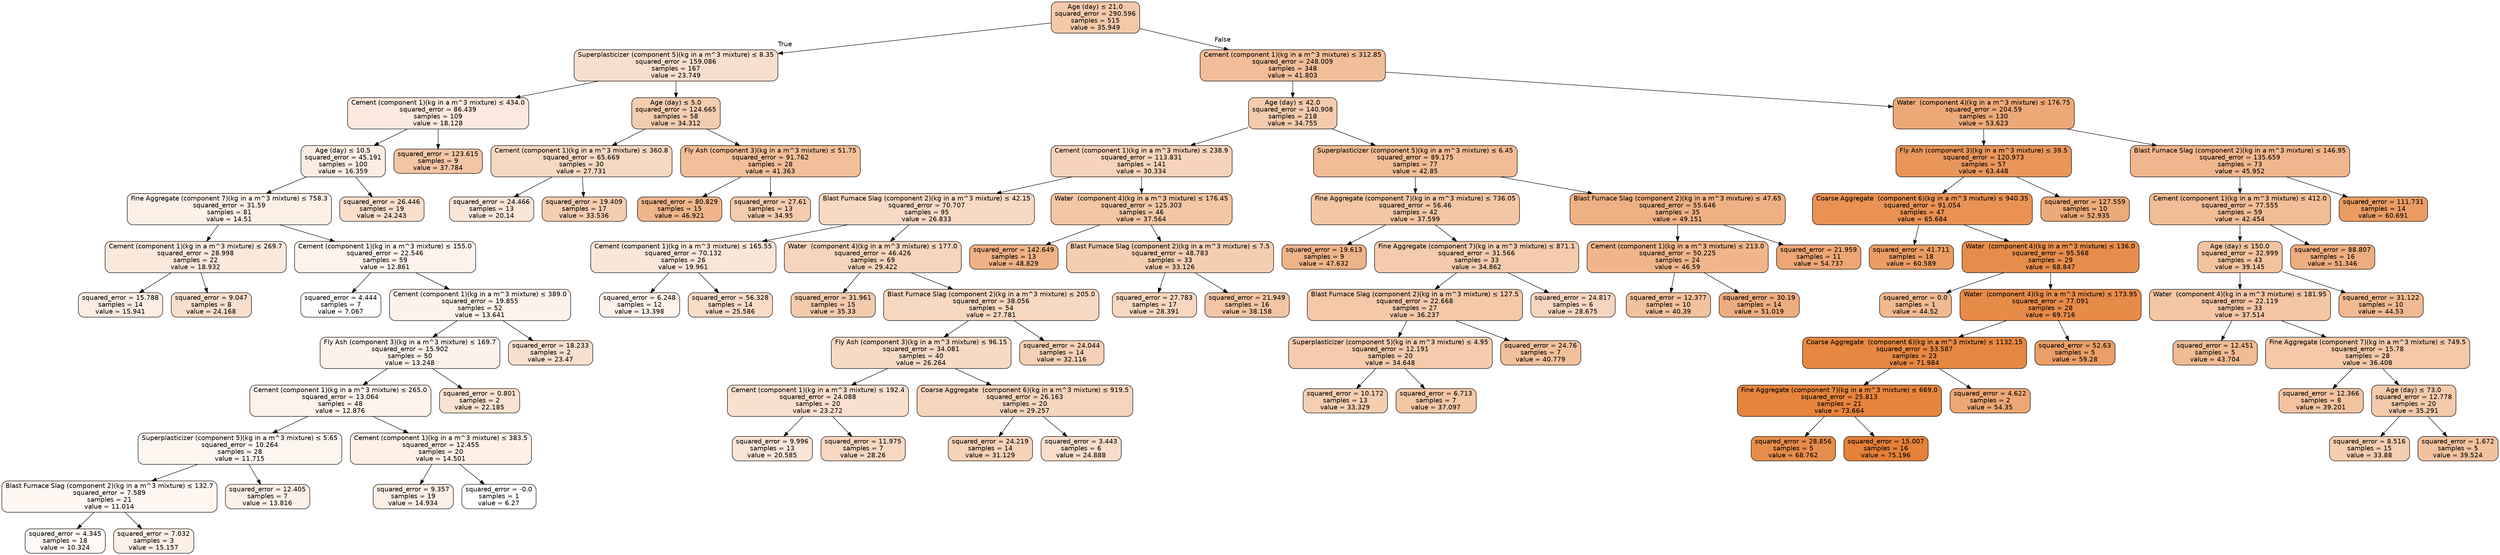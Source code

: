 digraph Tree {
node [shape=box, style="filled, rounded", color="black", fontname="helvetica"] ;
edge [fontname="helvetica"] ;
0 [label=<Age (day) &le; 21.0<br/>squared_error = 290.596<br/>samples = 515<br/>value = 35.949>, fillcolor="#f4c9aa"] ;
1 [label=<Superplasticizer (component 5)(kg in a m^3 mixture) &le; 8.35<br/>squared_error = 159.086<br/>samples = 167<br/>value = 23.749>, fillcolor="#f8dfcd"] ;
0 -> 1 [labeldistance=2.5, labelangle=45, headlabel="True"] ;
2 [label=<Cement (component 1)(kg in a m^3 mixture) &le; 434.0<br/>squared_error = 86.439<br/>samples = 109<br/>value = 18.128>, fillcolor="#fbe9dd"] ;
1 -> 2 ;
3 [label=<Age (day) &le; 10.5<br/>squared_error = 45.191<br/>samples = 100<br/>value = 16.359>, fillcolor="#fbede2"] ;
2 -> 3 ;
4 [label=<Fine Aggregate (component 7)(kg in a m^3 mixture) &le; 758.3<br/>squared_error = 31.59<br/>samples = 81<br/>value = 14.51>, fillcolor="#fcf0e7"] ;
3 -> 4 ;
5 [label=<Cement (component 1)(kg in a m^3 mixture) &le; 269.7<br/>squared_error = 28.998<br/>samples = 22<br/>value = 18.932>, fillcolor="#fae8db"] ;
4 -> 5 ;
6 [label=<squared_error = 15.788<br/>samples = 14<br/>value = 15.941>, fillcolor="#fbede3"] ;
5 -> 6 ;
7 [label=<squared_error = 9.047<br/>samples = 8<br/>value = 24.168>, fillcolor="#f8decc"] ;
5 -> 7 ;
8 [label=<Cement (component 1)(kg in a m^3 mixture) &le; 155.0<br/>squared_error = 22.546<br/>samples = 59<br/>value = 12.861>, fillcolor="#fdf3ec"] ;
4 -> 8 ;
9 [label=<squared_error = 4.444<br/>samples = 7<br/>value = 7.067>, fillcolor="#fffefd"] ;
8 -> 9 ;
10 [label=<Cement (component 1)(kg in a m^3 mixture) &le; 389.0<br/>squared_error = 19.855<br/>samples = 52<br/>value = 13.641>, fillcolor="#fcf2ea"] ;
8 -> 10 ;
11 [label=<Fly Ash (component 3)(kg in a m^3 mixture) &le; 169.7<br/>squared_error = 15.902<br/>samples = 50<br/>value = 13.248>, fillcolor="#fcf2eb"] ;
10 -> 11 ;
12 [label=<Cement (component 1)(kg in a m^3 mixture) &le; 265.0<br/>squared_error = 13.064<br/>samples = 48<br/>value = 12.876>, fillcolor="#fdf3ec"] ;
11 -> 12 ;
13 [label=<Superplasticizer (component 5)(kg in a m^3 mixture) &le; 5.65<br/>squared_error = 10.264<br/>samples = 28<br/>value = 11.715>, fillcolor="#fdf5ef"] ;
12 -> 13 ;
14 [label=<Blast Furnace Slag (component 2)(kg in a m^3 mixture) &le; 132.7<br/>squared_error = 7.589<br/>samples = 21<br/>value = 11.014>, fillcolor="#fdf6f1"] ;
13 -> 14 ;
15 [label=<squared_error = 4.345<br/>samples = 18<br/>value = 10.324>, fillcolor="#fdf8f3"] ;
14 -> 15 ;
16 [label=<squared_error = 7.032<br/>samples = 3<br/>value = 15.157>, fillcolor="#fcefe5"] ;
14 -> 16 ;
17 [label=<squared_error = 12.405<br/>samples = 7<br/>value = 13.816>, fillcolor="#fcf1e9"] ;
13 -> 17 ;
18 [label=<Cement (component 1)(kg in a m^3 mixture) &le; 383.5<br/>squared_error = 12.455<br/>samples = 20<br/>value = 14.501>, fillcolor="#fcf0e7"] ;
12 -> 18 ;
19 [label=<squared_error = 9.357<br/>samples = 19<br/>value = 14.934>, fillcolor="#fcefe6"] ;
18 -> 19 ;
20 [label=<squared_error = -0.0<br/>samples = 1<br/>value = 6.27>, fillcolor="#ffffff"] ;
18 -> 20 ;
21 [label=<squared_error = 0.801<br/>samples = 2<br/>value = 22.185>, fillcolor="#f9e2d1"] ;
11 -> 21 ;
22 [label=<squared_error = 18.233<br/>samples = 2<br/>value = 23.47>, fillcolor="#f9e0ce"] ;
10 -> 22 ;
23 [label=<squared_error = 26.446<br/>samples = 19<br/>value = 24.243>, fillcolor="#f8decb"] ;
3 -> 23 ;
24 [label=<squared_error = 123.615<br/>samples = 9<br/>value = 37.784>, fillcolor="#f3c5a4"] ;
2 -> 24 ;
25 [label=<Age (day) &le; 5.0<br/>squared_error = 124.665<br/>samples = 58<br/>value = 34.312>, fillcolor="#f4ccae"] ;
1 -> 25 ;
26 [label=<Cement (component 1)(kg in a m^3 mixture) &le; 360.8<br/>squared_error = 65.669<br/>samples = 30<br/>value = 27.731>, fillcolor="#f7d8c1"] ;
25 -> 26 ;
27 [label=<squared_error = 24.466<br/>samples = 13<br/>value = 20.14>, fillcolor="#fae6d7"] ;
26 -> 27 ;
28 [label=<squared_error = 19.409<br/>samples = 17<br/>value = 33.536>, fillcolor="#f5cdb1"] ;
26 -> 28 ;
29 [label=<Fly Ash (component 3)(kg in a m^3 mixture) &le; 51.75<br/>squared_error = 91.762<br/>samples = 28<br/>value = 41.363>, fillcolor="#f2bf9a"] ;
25 -> 29 ;
30 [label=<squared_error = 80.829<br/>samples = 15<br/>value = 46.921>, fillcolor="#f0b58a"] ;
29 -> 30 ;
31 [label=<squared_error = 27.61<br/>samples = 13<br/>value = 34.95>, fillcolor="#f4cbad"] ;
29 -> 31 ;
32 [label=<Cement (component 1)(kg in a m^3 mixture) &le; 312.85<br/>squared_error = 248.009<br/>samples = 348<br/>value = 41.803>, fillcolor="#f2be99"] ;
0 -> 32 [labeldistance=2.5, labelangle=-45, headlabel="False"] ;
33 [label=<Age (day) &le; 42.0<br/>squared_error = 140.908<br/>samples = 218<br/>value = 34.755>, fillcolor="#f4cbad"] ;
32 -> 33 ;
34 [label=<Cement (component 1)(kg in a m^3 mixture) &le; 238.9<br/>squared_error = 113.831<br/>samples = 141<br/>value = 30.334>, fillcolor="#f6d3ba"] ;
33 -> 34 ;
35 [label=<Blast Furnace Slag (component 2)(kg in a m^3 mixture) &le; 42.15<br/>squared_error = 70.707<br/>samples = 95<br/>value = 26.833>, fillcolor="#f7d9c4"] ;
34 -> 35 ;
36 [label=<Cement (component 1)(kg in a m^3 mixture) &le; 165.55<br/>squared_error = 70.132<br/>samples = 26<br/>value = 19.961>, fillcolor="#fae6d8"] ;
35 -> 36 ;
37 [label=<squared_error = 6.248<br/>samples = 12<br/>value = 13.398>, fillcolor="#fcf2eb"] ;
36 -> 37 ;
38 [label=<squared_error = 56.328<br/>samples = 14<br/>value = 25.586>, fillcolor="#f8dcc8"] ;
36 -> 38 ;
39 [label=<Water  (component 4)(kg in a m^3 mixture) &le; 177.0<br/>squared_error = 46.426<br/>samples = 69<br/>value = 29.422>, fillcolor="#f6d5bc"] ;
35 -> 39 ;
40 [label=<squared_error = 31.961<br/>samples = 15<br/>value = 35.33>, fillcolor="#f4caac"] ;
39 -> 40 ;
41 [label=<Blast Furnace Slag (component 2)(kg in a m^3 mixture) &le; 205.0<br/>squared_error = 38.056<br/>samples = 54<br/>value = 27.781>, fillcolor="#f7d8c1"] ;
39 -> 41 ;
42 [label=<Fly Ash (component 3)(kg in a m^3 mixture) &le; 96.15<br/>squared_error = 34.081<br/>samples = 40<br/>value = 26.264>, fillcolor="#f7dac6"] ;
41 -> 42 ;
43 [label=<Cement (component 1)(kg in a m^3 mixture) &le; 192.4<br/>squared_error = 24.088<br/>samples = 20<br/>value = 23.272>, fillcolor="#f9e0ce"] ;
42 -> 43 ;
44 [label=<squared_error = 9.996<br/>samples = 13<br/>value = 20.585>, fillcolor="#fae5d6"] ;
43 -> 44 ;
45 [label=<squared_error = 11.975<br/>samples = 7<br/>value = 28.26>, fillcolor="#f7d7c0"] ;
43 -> 45 ;
46 [label=<Coarse Aggregate  (component 6)(kg in a m^3 mixture) &le; 919.5<br/>squared_error = 26.163<br/>samples = 20<br/>value = 29.257>, fillcolor="#f6d5bd"] ;
42 -> 46 ;
47 [label=<squared_error = 24.219<br/>samples = 14<br/>value = 31.129>, fillcolor="#f6d2b8"] ;
46 -> 47 ;
48 [label=<squared_error = 3.443<br/>samples = 6<br/>value = 24.888>, fillcolor="#f8ddca"] ;
46 -> 48 ;
49 [label=<squared_error = 24.044<br/>samples = 14<br/>value = 32.116>, fillcolor="#f5d0b5"] ;
41 -> 49 ;
50 [label=<Water  (component 4)(kg in a m^3 mixture) &le; 176.45<br/>squared_error = 125.303<br/>samples = 46<br/>value = 37.564>, fillcolor="#f3c6a5"] ;
34 -> 50 ;
51 [label=<squared_error = 142.649<br/>samples = 13<br/>value = 48.829>, fillcolor="#efb185"] ;
50 -> 51 ;
52 [label=<Blast Furnace Slag (component 2)(kg in a m^3 mixture) &le; 7.5<br/>squared_error = 48.783<br/>samples = 33<br/>value = 33.126>, fillcolor="#f5ceb2"] ;
50 -> 52 ;
53 [label=<squared_error = 27.783<br/>samples = 17<br/>value = 28.391>, fillcolor="#f7d7bf"] ;
52 -> 53 ;
54 [label=<squared_error = 21.949<br/>samples = 16<br/>value = 38.158>, fillcolor="#f3c5a3"] ;
52 -> 54 ;
55 [label=<Superplasticizer (component 5)(kg in a m^3 mixture) &le; 6.45<br/>squared_error = 89.175<br/>samples = 77<br/>value = 42.85>, fillcolor="#f1bc96"] ;
33 -> 55 ;
56 [label=<Fine Aggregate (component 7)(kg in a m^3 mixture) &le; 736.05<br/>squared_error = 56.46<br/>samples = 42<br/>value = 37.599>, fillcolor="#f3c6a5"] ;
55 -> 56 ;
57 [label=<squared_error = 19.613<br/>samples = 9<br/>value = 47.632>, fillcolor="#efb388"] ;
56 -> 57 ;
58 [label=<Fine Aggregate (component 7)(kg in a m^3 mixture) &le; 871.1<br/>squared_error = 31.566<br/>samples = 33<br/>value = 34.862>, fillcolor="#f4cbad"] ;
56 -> 58 ;
59 [label=<Blast Furnace Slag (component 2)(kg in a m^3 mixture) &le; 127.5<br/>squared_error = 22.668<br/>samples = 27<br/>value = 36.237>, fillcolor="#f4c8a9"] ;
58 -> 59 ;
60 [label=<Superplasticizer (component 5)(kg in a m^3 mixture) &le; 4.95<br/>squared_error = 12.191<br/>samples = 20<br/>value = 34.648>, fillcolor="#f4cbad"] ;
59 -> 60 ;
61 [label=<squared_error = 10.172<br/>samples = 13<br/>value = 33.329>, fillcolor="#f5ceb1"] ;
60 -> 61 ;
62 [label=<squared_error = 6.713<br/>samples = 7<br/>value = 37.097>, fillcolor="#f3c7a6"] ;
60 -> 62 ;
63 [label=<squared_error = 24.76<br/>samples = 7<br/>value = 40.779>, fillcolor="#f2c09c"] ;
59 -> 63 ;
64 [label=<squared_error = 24.817<br/>samples = 6<br/>value = 28.675>, fillcolor="#f7d6bf"] ;
58 -> 64 ;
65 [label=<Blast Furnace Slag (component 2)(kg in a m^3 mixture) &le; 47.65<br/>squared_error = 55.646<br/>samples = 35<br/>value = 49.151>, fillcolor="#efb184"] ;
55 -> 65 ;
66 [label=<Cement (component 1)(kg in a m^3 mixture) &le; 213.0<br/>squared_error = 50.225<br/>samples = 24<br/>value = 46.59>, fillcolor="#f0b58b"] ;
65 -> 66 ;
67 [label=<squared_error = 12.377<br/>samples = 10<br/>value = 40.39>, fillcolor="#f2c19d"] ;
66 -> 67 ;
68 [label=<squared_error = 30.19<br/>samples = 14<br/>value = 51.019>, fillcolor="#eead7e"] ;
66 -> 68 ;
69 [label=<squared_error = 21.959<br/>samples = 11<br/>value = 54.737>, fillcolor="#eda674"] ;
65 -> 69 ;
70 [label=<Water  (component 4)(kg in a m^3 mixture) &le; 176.75<br/>squared_error = 204.59<br/>samples = 130<br/>value = 53.623>, fillcolor="#eda877"] ;
32 -> 70 ;
71 [label=<Fly Ash (component 3)(kg in a m^3 mixture) &le; 39.5<br/>squared_error = 120.973<br/>samples = 57<br/>value = 63.448>, fillcolor="#e9965b"] ;
70 -> 71 ;
72 [label=<Coarse Aggregate  (component 6)(kg in a m^3 mixture) &le; 940.35<br/>squared_error = 91.054<br/>samples = 47<br/>value = 65.684>, fillcolor="#e99254"] ;
71 -> 72 ;
73 [label=<squared_error = 41.711<br/>samples = 18<br/>value = 60.589>, fillcolor="#eb9c63"] ;
72 -> 73 ;
74 [label=<Water  (component 4)(kg in a m^3 mixture) &le; 136.0<br/>squared_error = 95.568<br/>samples = 29<br/>value = 68.847>, fillcolor="#e78d4b"] ;
72 -> 74 ;
75 [label=<squared_error = 0.0<br/>samples = 1<br/>value = 44.52>, fillcolor="#f1b991"] ;
74 -> 75 ;
76 [label=<Water  (component 4)(kg in a m^3 mixture) &le; 173.95<br/>squared_error = 77.091<br/>samples = 28<br/>value = 69.716>, fillcolor="#e78b49"] ;
74 -> 76 ;
77 [label=<Coarse Aggregate  (component 6)(kg in a m^3 mixture) &le; 1132.15<br/>squared_error = 53.587<br/>samples = 23<br/>value = 71.984>, fillcolor="#e68742"] ;
76 -> 77 ;
78 [label=<Fine Aggregate (component 7)(kg in a m^3 mixture) &le; 669.0<br/>squared_error = 25.813<br/>samples = 21<br/>value = 73.664>, fillcolor="#e6843d"] ;
77 -> 78 ;
79 [label=<squared_error = 28.856<br/>samples = 5<br/>value = 68.762>, fillcolor="#e78d4b"] ;
78 -> 79 ;
80 [label=<squared_error = 15.007<br/>samples = 16<br/>value = 75.196>, fillcolor="#e58139"] ;
78 -> 80 ;
81 [label=<squared_error = 4.622<br/>samples = 2<br/>value = 54.35>, fillcolor="#eda775"] ;
77 -> 81 ;
82 [label=<squared_error = 52.63<br/>samples = 5<br/>value = 59.28>, fillcolor="#eb9e67"] ;
76 -> 82 ;
83 [label=<squared_error = 127.559<br/>samples = 10<br/>value = 52.935>, fillcolor="#edaa79"] ;
71 -> 83 ;
84 [label=<Blast Furnace Slag (component 2)(kg in a m^3 mixture) &le; 146.95<br/>squared_error = 135.659<br/>samples = 73<br/>value = 45.952>, fillcolor="#f0b68d"] ;
70 -> 84 ;
85 [label=<Cement (component 1)(kg in a m^3 mixture) &le; 412.0<br/>squared_error = 77.555<br/>samples = 59<br/>value = 42.454>, fillcolor="#f1bd97"] ;
84 -> 85 ;
86 [label=<Age (day) &le; 150.0<br/>squared_error = 32.999<br/>samples = 43<br/>value = 39.145>, fillcolor="#f3c3a1"] ;
85 -> 86 ;
87 [label=<Water  (component 4)(kg in a m^3 mixture) &le; 181.95<br/>squared_error = 22.119<br/>samples = 33<br/>value = 37.514>, fillcolor="#f3c6a5"] ;
86 -> 87 ;
88 [label=<squared_error = 12.451<br/>samples = 5<br/>value = 43.704>, fillcolor="#f1bb93"] ;
87 -> 88 ;
89 [label=<Fine Aggregate (component 7)(kg in a m^3 mixture) &le; 749.5<br/>squared_error = 15.78<br/>samples = 28<br/>value = 36.408>, fillcolor="#f4c8a8"] ;
87 -> 89 ;
90 [label=<squared_error = 12.366<br/>samples = 8<br/>value = 39.201>, fillcolor="#f3c3a0"] ;
89 -> 90 ;
91 [label=<Age (day) &le; 73.0<br/>squared_error = 12.778<br/>samples = 20<br/>value = 35.291>, fillcolor="#f4caac"] ;
89 -> 91 ;
92 [label=<squared_error = 8.516<br/>samples = 15<br/>value = 33.88>, fillcolor="#f5cdb0"] ;
91 -> 92 ;
93 [label=<squared_error = 1.672<br/>samples = 5<br/>value = 39.524>, fillcolor="#f2c29f"] ;
91 -> 93 ;
94 [label=<squared_error = 31.122<br/>samples = 10<br/>value = 44.53>, fillcolor="#f1b991"] ;
86 -> 94 ;
95 [label=<squared_error = 88.807<br/>samples = 16<br/>value = 51.346>, fillcolor="#eead7e"] ;
85 -> 95 ;
96 [label=<squared_error = 111.731<br/>samples = 14<br/>value = 60.691>, fillcolor="#ea9c63"] ;
84 -> 96 ;
}
